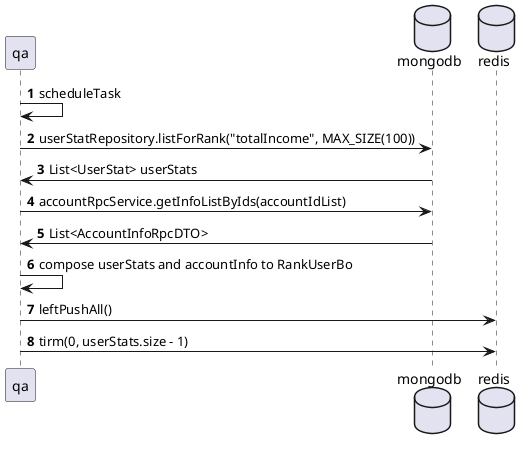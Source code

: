 @startuml

participant qa order 10
database mongodb order 20
database redis order 30

autonumber
qa -> qa : scheduleTask
qa -> mongodb : userStatRepository.listForRank("totalIncome", MAX_SIZE(100))
mongodb -> qa : List<UserStat> userStats
qa -> mongodb : accountRpcService.getInfoListByIds(accountIdList)
mongodb -> qa : List<AccountInfoRpcDTO>
qa -> qa : compose userStats and accountInfo to RankUserBo
qa -> redis : leftPushAll()
qa -> redis : tirm(0, userStats.size - 1)

@enduml